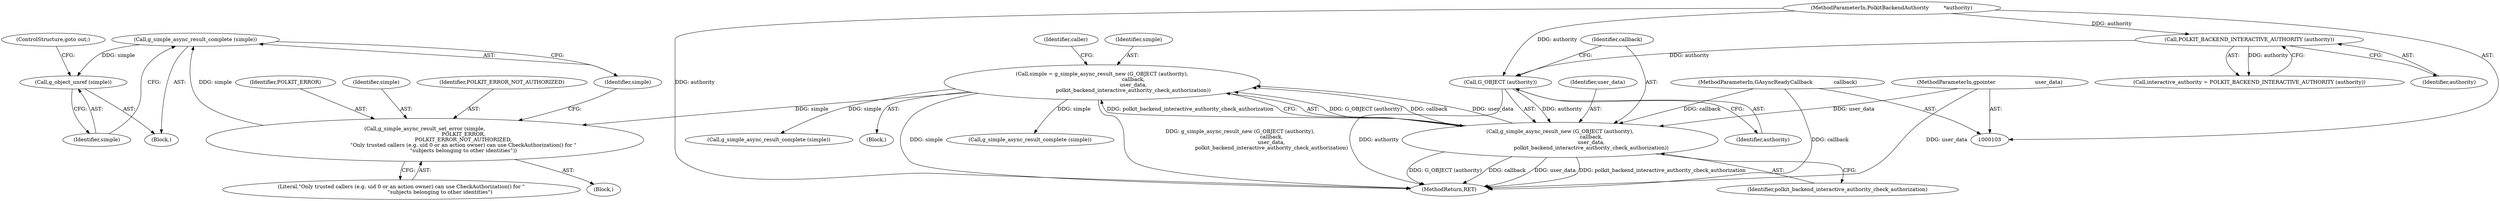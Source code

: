 digraph "0_polkit_bc7ffad53643a9c80231fc41f5582d6a8931c32c_0@pointer" {
"1000314" [label="(Call,g_simple_async_result_complete (simple))"];
"1000309" [label="(Call,g_simple_async_result_set_error (simple,\n                                               POLKIT_ERROR,\n                                               POLKIT_ERROR_NOT_AUTHORIZED,\n                                               \"Only trusted callers (e.g. uid 0 or an action owner) can use CheckAuthorization() for \"\n                                               \"subjects belonging to other identities\"))"];
"1000160" [label="(Call,simple = g_simple_async_result_new (G_OBJECT (authority),\n                                      callback,\n                                      user_data,\n                                      polkit_backend_interactive_authority_check_authorization))"];
"1000162" [label="(Call,g_simple_async_result_new (G_OBJECT (authority),\n                                      callback,\n                                      user_data,\n                                      polkit_backend_interactive_authority_check_authorization))"];
"1000163" [label="(Call,G_OBJECT (authority))"];
"1000130" [label="(Call,POLKIT_BACKEND_INTERACTIVE_AUTHORITY (authority))"];
"1000104" [label="(MethodParameterIn,PolkitBackendAuthority         *authority)"];
"1000111" [label="(MethodParameterIn,GAsyncReadyCallback             callback)"];
"1000112" [label="(MethodParameterIn,gpointer                        user_data)"];
"1000316" [label="(Call,g_object_unref (simple))"];
"1000128" [label="(Call,interactive_authority = POLKIT_BACKEND_INTERACTIVE_AUTHORITY (authority))"];
"1000315" [label="(Identifier,simple)"];
"1000309" [label="(Call,g_simple_async_result_set_error (simple,\n                                               POLKIT_ERROR,\n                                               POLKIT_ERROR_NOT_AUTHORIZED,\n                                               \"Only trusted callers (e.g. uid 0 or an action owner) can use CheckAuthorization() for \"\n                                               \"subjects belonging to other identities\"))"];
"1000316" [label="(Call,g_object_unref (simple))"];
"1000112" [label="(MethodParameterIn,gpointer                        user_data)"];
"1000318" [label="(ControlStructure,goto out;)"];
"1000163" [label="(Call,G_OBJECT (authority))"];
"1000113" [label="(Block,)"];
"1000311" [label="(Identifier,POLKIT_ERROR)"];
"1000170" [label="(Identifier,caller)"];
"1000166" [label="(Identifier,user_data)"];
"1000317" [label="(Identifier,simple)"];
"1000162" [label="(Call,g_simple_async_result_new (G_OBJECT (authority),\n                                      callback,\n                                      user_data,\n                                      polkit_backend_interactive_authority_check_authorization))"];
"1000299" [label="(Block,)"];
"1000313" [label="(Literal,\"Only trusted callers (e.g. uid 0 or an action owner) can use CheckAuthorization() for \"\n                                               \"subjects belonging to other identities\")"];
"1000161" [label="(Identifier,simple)"];
"1000308" [label="(Block,)"];
"1000104" [label="(MethodParameterIn,PolkitBackendAuthority         *authority)"];
"1000131" [label="(Identifier,authority)"];
"1000160" [label="(Call,simple = g_simple_async_result_new (G_OBJECT (authority),\n                                      callback,\n                                      user_data,\n                                      polkit_backend_interactive_authority_check_authorization))"];
"1000248" [label="(Call,g_simple_async_result_complete (simple))"];
"1000164" [label="(Identifier,authority)"];
"1000165" [label="(Identifier,callback)"];
"1000215" [label="(Call,g_simple_async_result_complete (simple))"];
"1000319" [label="(MethodReturn,RET)"];
"1000310" [label="(Identifier,simple)"];
"1000130" [label="(Call,POLKIT_BACKEND_INTERACTIVE_AUTHORITY (authority))"];
"1000167" [label="(Identifier,polkit_backend_interactive_authority_check_authorization)"];
"1000314" [label="(Call,g_simple_async_result_complete (simple))"];
"1000111" [label="(MethodParameterIn,GAsyncReadyCallback             callback)"];
"1000312" [label="(Identifier,POLKIT_ERROR_NOT_AUTHORIZED)"];
"1000314" -> "1000299"  [label="AST: "];
"1000314" -> "1000315"  [label="CFG: "];
"1000315" -> "1000314"  [label="AST: "];
"1000317" -> "1000314"  [label="CFG: "];
"1000309" -> "1000314"  [label="DDG: simple"];
"1000314" -> "1000316"  [label="DDG: simple"];
"1000309" -> "1000308"  [label="AST: "];
"1000309" -> "1000313"  [label="CFG: "];
"1000310" -> "1000309"  [label="AST: "];
"1000311" -> "1000309"  [label="AST: "];
"1000312" -> "1000309"  [label="AST: "];
"1000313" -> "1000309"  [label="AST: "];
"1000315" -> "1000309"  [label="CFG: "];
"1000160" -> "1000309"  [label="DDG: simple"];
"1000160" -> "1000113"  [label="AST: "];
"1000160" -> "1000162"  [label="CFG: "];
"1000161" -> "1000160"  [label="AST: "];
"1000162" -> "1000160"  [label="AST: "];
"1000170" -> "1000160"  [label="CFG: "];
"1000160" -> "1000319"  [label="DDG: g_simple_async_result_new (G_OBJECT (authority),\n                                      callback,\n                                      user_data,\n                                      polkit_backend_interactive_authority_check_authorization)"];
"1000160" -> "1000319"  [label="DDG: simple"];
"1000162" -> "1000160"  [label="DDG: G_OBJECT (authority)"];
"1000162" -> "1000160"  [label="DDG: callback"];
"1000162" -> "1000160"  [label="DDG: user_data"];
"1000162" -> "1000160"  [label="DDG: polkit_backend_interactive_authority_check_authorization"];
"1000160" -> "1000215"  [label="DDG: simple"];
"1000160" -> "1000248"  [label="DDG: simple"];
"1000162" -> "1000167"  [label="CFG: "];
"1000163" -> "1000162"  [label="AST: "];
"1000165" -> "1000162"  [label="AST: "];
"1000166" -> "1000162"  [label="AST: "];
"1000167" -> "1000162"  [label="AST: "];
"1000162" -> "1000319"  [label="DDG: user_data"];
"1000162" -> "1000319"  [label="DDG: polkit_backend_interactive_authority_check_authorization"];
"1000162" -> "1000319"  [label="DDG: G_OBJECT (authority)"];
"1000162" -> "1000319"  [label="DDG: callback"];
"1000163" -> "1000162"  [label="DDG: authority"];
"1000111" -> "1000162"  [label="DDG: callback"];
"1000112" -> "1000162"  [label="DDG: user_data"];
"1000163" -> "1000164"  [label="CFG: "];
"1000164" -> "1000163"  [label="AST: "];
"1000165" -> "1000163"  [label="CFG: "];
"1000163" -> "1000319"  [label="DDG: authority"];
"1000130" -> "1000163"  [label="DDG: authority"];
"1000104" -> "1000163"  [label="DDG: authority"];
"1000130" -> "1000128"  [label="AST: "];
"1000130" -> "1000131"  [label="CFG: "];
"1000131" -> "1000130"  [label="AST: "];
"1000128" -> "1000130"  [label="CFG: "];
"1000130" -> "1000128"  [label="DDG: authority"];
"1000104" -> "1000130"  [label="DDG: authority"];
"1000104" -> "1000103"  [label="AST: "];
"1000104" -> "1000319"  [label="DDG: authority"];
"1000111" -> "1000103"  [label="AST: "];
"1000111" -> "1000319"  [label="DDG: callback"];
"1000112" -> "1000103"  [label="AST: "];
"1000112" -> "1000319"  [label="DDG: user_data"];
"1000316" -> "1000299"  [label="AST: "];
"1000316" -> "1000317"  [label="CFG: "];
"1000317" -> "1000316"  [label="AST: "];
"1000318" -> "1000316"  [label="CFG: "];
}
